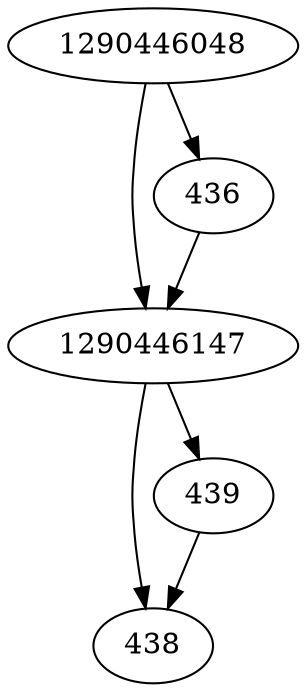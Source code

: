 strict digraph  {
1290446048;
1290446147;
436;
438;
439;
1290446048 -> 436;
1290446048 -> 1290446147;
1290446147 -> 438;
1290446147 -> 439;
436 -> 1290446147;
439 -> 438;
}
